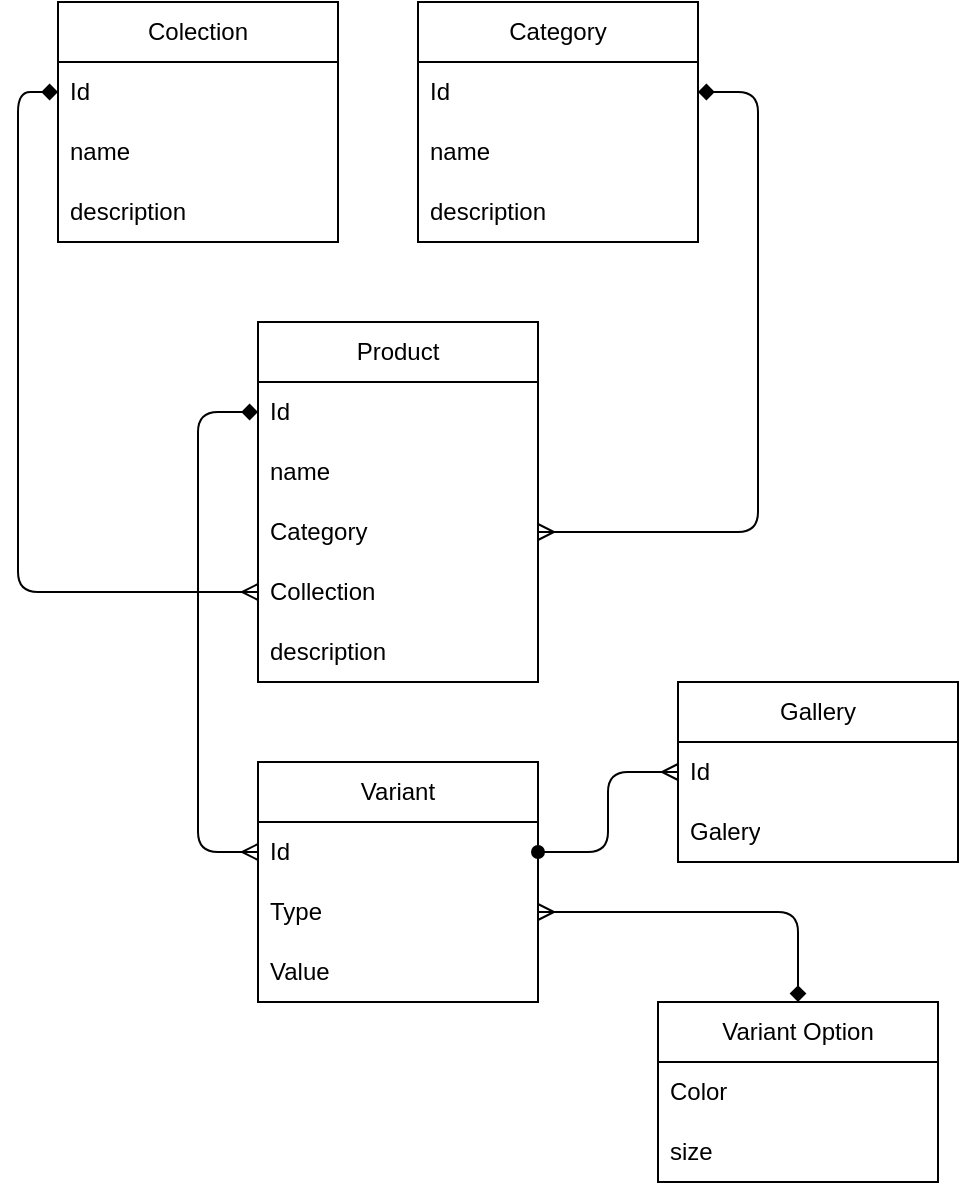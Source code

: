 <mxfile><diagram id="H-k5cJus3axV0q1jfleg" name="Page-1"><mxGraphModel dx="771" dy="607" grid="1" gridSize="10" guides="1" tooltips="1" connect="1" arrows="1" fold="1" page="1" pageScale="1" pageWidth="850" pageHeight="1100" math="0" shadow="0"><root><mxCell id="0"/><mxCell id="1" parent="0"/><mxCell id="2" value="Product" style="swimlane;fontStyle=0;childLayout=stackLayout;horizontal=1;startSize=30;horizontalStack=0;resizeParent=1;resizeParentMax=0;resizeLast=0;collapsible=1;marginBottom=0;whiteSpace=wrap;html=1;" vertex="1" parent="1"><mxGeometry x="300" y="240" width="140" height="180" as="geometry"/></mxCell><mxCell id="3" value="Id" style="text;strokeColor=none;fillColor=none;align=left;verticalAlign=middle;spacingLeft=4;spacingRight=4;overflow=hidden;points=[[0,0.5],[1,0.5]];portConstraint=eastwest;rotatable=0;whiteSpace=wrap;html=1;" vertex="1" parent="2"><mxGeometry y="30" width="140" height="30" as="geometry"/></mxCell><mxCell id="4" value="name" style="text;strokeColor=none;fillColor=none;align=left;verticalAlign=middle;spacingLeft=4;spacingRight=4;overflow=hidden;points=[[0,0.5],[1,0.5]];portConstraint=eastwest;rotatable=0;whiteSpace=wrap;html=1;" vertex="1" parent="2"><mxGeometry y="60" width="140" height="30" as="geometry"/></mxCell><mxCell id="5" value="Category" style="text;strokeColor=none;fillColor=none;align=left;verticalAlign=middle;spacingLeft=4;spacingRight=4;overflow=hidden;points=[[0,0.5],[1,0.5]];portConstraint=eastwest;rotatable=0;whiteSpace=wrap;html=1;" vertex="1" parent="2"><mxGeometry y="90" width="140" height="30" as="geometry"/></mxCell><mxCell id="12" value="Collection" style="text;strokeColor=none;fillColor=none;align=left;verticalAlign=middle;spacingLeft=4;spacingRight=4;overflow=hidden;points=[[0,0.5],[1,0.5]];portConstraint=eastwest;rotatable=0;whiteSpace=wrap;html=1;" vertex="1" parent="2"><mxGeometry y="120" width="140" height="30" as="geometry"/></mxCell><mxCell id="13" value="description" style="text;strokeColor=none;fillColor=none;align=left;verticalAlign=middle;spacingLeft=4;spacingRight=4;overflow=hidden;points=[[0,0.5],[1,0.5]];portConstraint=eastwest;rotatable=0;whiteSpace=wrap;html=1;" vertex="1" parent="2"><mxGeometry y="150" width="140" height="30" as="geometry"/></mxCell><mxCell id="6" value="Colection" style="swimlane;fontStyle=0;childLayout=stackLayout;horizontal=1;startSize=30;horizontalStack=0;resizeParent=1;resizeParentMax=0;resizeLast=0;collapsible=1;marginBottom=0;whiteSpace=wrap;html=1;" vertex="1" parent="1"><mxGeometry x="200" y="80" width="140" height="120" as="geometry"/></mxCell><mxCell id="7" value="Id" style="text;strokeColor=none;fillColor=none;align=left;verticalAlign=middle;spacingLeft=4;spacingRight=4;overflow=hidden;points=[[0,0.5],[1,0.5]];portConstraint=eastwest;rotatable=0;whiteSpace=wrap;html=1;" vertex="1" parent="6"><mxGeometry y="30" width="140" height="30" as="geometry"/></mxCell><mxCell id="11" value="name" style="text;strokeColor=none;fillColor=none;align=left;verticalAlign=middle;spacingLeft=4;spacingRight=4;overflow=hidden;points=[[0,0.5],[1,0.5]];portConstraint=eastwest;rotatable=0;whiteSpace=wrap;html=1;" vertex="1" parent="6"><mxGeometry y="60" width="140" height="30" as="geometry"/></mxCell><mxCell id="8" value="description" style="text;strokeColor=none;fillColor=none;align=left;verticalAlign=middle;spacingLeft=4;spacingRight=4;overflow=hidden;points=[[0,0.5],[1,0.5]];portConstraint=eastwest;rotatable=0;whiteSpace=wrap;html=1;" vertex="1" parent="6"><mxGeometry y="90" width="140" height="30" as="geometry"/></mxCell><mxCell id="14" value="Category" style="swimlane;fontStyle=0;childLayout=stackLayout;horizontal=1;startSize=30;horizontalStack=0;resizeParent=1;resizeParentMax=0;resizeLast=0;collapsible=1;marginBottom=0;whiteSpace=wrap;html=1;" vertex="1" parent="1"><mxGeometry x="380" y="80" width="140" height="120" as="geometry"/></mxCell><mxCell id="15" value="Id" style="text;strokeColor=none;fillColor=none;align=left;verticalAlign=middle;spacingLeft=4;spacingRight=4;overflow=hidden;points=[[0,0.5],[1,0.5]];portConstraint=eastwest;rotatable=0;whiteSpace=wrap;html=1;" vertex="1" parent="14"><mxGeometry y="30" width="140" height="30" as="geometry"/></mxCell><mxCell id="16" value="name" style="text;strokeColor=none;fillColor=none;align=left;verticalAlign=middle;spacingLeft=4;spacingRight=4;overflow=hidden;points=[[0,0.5],[1,0.5]];portConstraint=eastwest;rotatable=0;whiteSpace=wrap;html=1;" vertex="1" parent="14"><mxGeometry y="60" width="140" height="30" as="geometry"/></mxCell><mxCell id="17" value="description" style="text;strokeColor=none;fillColor=none;align=left;verticalAlign=middle;spacingLeft=4;spacingRight=4;overflow=hidden;points=[[0,0.5],[1,0.5]];portConstraint=eastwest;rotatable=0;whiteSpace=wrap;html=1;" vertex="1" parent="14"><mxGeometry y="90" width="140" height="30" as="geometry"/></mxCell><mxCell id="19" style="edgeStyle=elbowEdgeStyle;html=1;exitX=1;exitY=0.5;exitDx=0;exitDy=0;entryX=1;entryY=0.5;entryDx=0;entryDy=0;endArrow=diamond;endFill=1;startArrow=ERmany;startFill=0;" edge="1" parent="1" source="5" target="15"><mxGeometry relative="1" as="geometry"><Array as="points"><mxPoint x="550" y="290"/><mxPoint x="580" y="260"/></Array></mxGeometry></mxCell><mxCell id="21" style="edgeStyle=elbowEdgeStyle;html=1;exitX=0;exitY=0.5;exitDx=0;exitDy=0;entryX=0;entryY=0.5;entryDx=0;entryDy=0;endArrow=diamond;endFill=1;startArrow=ERmany;startFill=0;" edge="1" parent="1" source="12" target="7"><mxGeometry relative="1" as="geometry"><mxPoint y="355" as="sourcePoint"/><mxPoint x="80" y="135" as="targetPoint"/><Array as="points"><mxPoint x="180" y="240"/><mxPoint x="140" y="270"/></Array></mxGeometry></mxCell><mxCell id="22" value="Variant" style="swimlane;fontStyle=0;childLayout=stackLayout;horizontal=1;startSize=30;horizontalStack=0;resizeParent=1;resizeParentMax=0;resizeLast=0;collapsible=1;marginBottom=0;whiteSpace=wrap;html=1;" vertex="1" parent="1"><mxGeometry x="300" y="460" width="140" height="120" as="geometry"/></mxCell><mxCell id="23" value="Id" style="text;strokeColor=none;fillColor=none;align=left;verticalAlign=middle;spacingLeft=4;spacingRight=4;overflow=hidden;points=[[0,0.5],[1,0.5]];portConstraint=eastwest;rotatable=0;whiteSpace=wrap;html=1;" vertex="1" parent="22"><mxGeometry y="30" width="140" height="30" as="geometry"/></mxCell><mxCell id="24" value="Type" style="text;strokeColor=none;fillColor=none;align=left;verticalAlign=middle;spacingLeft=4;spacingRight=4;overflow=hidden;points=[[0,0.5],[1,0.5]];portConstraint=eastwest;rotatable=0;whiteSpace=wrap;html=1;" vertex="1" parent="22"><mxGeometry y="60" width="140" height="30" as="geometry"/></mxCell><mxCell id="25" value="Value" style="text;strokeColor=none;fillColor=none;align=left;verticalAlign=middle;spacingLeft=4;spacingRight=4;overflow=hidden;points=[[0,0.5],[1,0.5]];portConstraint=eastwest;rotatable=0;whiteSpace=wrap;html=1;" vertex="1" parent="22"><mxGeometry y="90" width="140" height="30" as="geometry"/></mxCell><mxCell id="26" value="Variant Option" style="swimlane;fontStyle=0;childLayout=stackLayout;horizontal=1;startSize=30;horizontalStack=0;resizeParent=1;resizeParentMax=0;resizeLast=0;collapsible=1;marginBottom=0;whiteSpace=wrap;html=1;" vertex="1" parent="1"><mxGeometry x="500" y="580" width="140" height="90" as="geometry"/></mxCell><mxCell id="27" value="Color" style="text;strokeColor=none;fillColor=none;align=left;verticalAlign=middle;spacingLeft=4;spacingRight=4;overflow=hidden;points=[[0,0.5],[1,0.5]];portConstraint=eastwest;rotatable=0;whiteSpace=wrap;html=1;" vertex="1" parent="26"><mxGeometry y="30" width="140" height="30" as="geometry"/></mxCell><mxCell id="28" value="size" style="text;strokeColor=none;fillColor=none;align=left;verticalAlign=middle;spacingLeft=4;spacingRight=4;overflow=hidden;points=[[0,0.5],[1,0.5]];portConstraint=eastwest;rotatable=0;whiteSpace=wrap;html=1;" vertex="1" parent="26"><mxGeometry y="60" width="140" height="30" as="geometry"/></mxCell><mxCell id="30" style="edgeStyle=elbowEdgeStyle;html=1;exitX=1;exitY=0.5;exitDx=0;exitDy=0;entryX=0.5;entryY=0;entryDx=0;entryDy=0;startArrow=ERmany;startFill=0;endArrow=diamond;endFill=1;" edge="1" parent="1" source="24" target="26"><mxGeometry relative="1" as="geometry"><Array as="points"><mxPoint x="570" y="550"/><mxPoint x="510" y="440"/><mxPoint x="480" y="480"/><mxPoint x="470" y="450"/><mxPoint x="510" y="410"/></Array></mxGeometry></mxCell><mxCell id="31" style="edgeStyle=elbowEdgeStyle;html=1;exitX=0;exitY=0.5;exitDx=0;exitDy=0;startArrow=ERmany;startFill=0;endArrow=diamond;endFill=1;entryX=0;entryY=0.5;entryDx=0;entryDy=0;" edge="1" parent="1" source="23" target="3"><mxGeometry relative="1" as="geometry"><mxPoint x="260" y="290" as="targetPoint"/><Array as="points"><mxPoint x="270" y="450"/></Array></mxGeometry></mxCell><mxCell id="32" value="Gallery" style="swimlane;fontStyle=0;childLayout=stackLayout;horizontal=1;startSize=30;horizontalStack=0;resizeParent=1;resizeParentMax=0;resizeLast=0;collapsible=1;marginBottom=0;whiteSpace=wrap;html=1;" vertex="1" parent="1"><mxGeometry x="510" y="420" width="140" height="90" as="geometry"/></mxCell><mxCell id="33" value="Id" style="text;strokeColor=none;fillColor=none;align=left;verticalAlign=middle;spacingLeft=4;spacingRight=4;overflow=hidden;points=[[0,0.5],[1,0.5]];portConstraint=eastwest;rotatable=0;whiteSpace=wrap;html=1;" vertex="1" parent="32"><mxGeometry y="30" width="140" height="30" as="geometry"/></mxCell><mxCell id="34" value="Galery" style="text;strokeColor=none;fillColor=none;align=left;verticalAlign=middle;spacingLeft=4;spacingRight=4;overflow=hidden;points=[[0,0.5],[1,0.5]];portConstraint=eastwest;rotatable=0;whiteSpace=wrap;html=1;" vertex="1" parent="32"><mxGeometry y="60" width="140" height="30" as="geometry"/></mxCell><mxCell id="36" style="edgeStyle=elbowEdgeStyle;html=1;exitX=1;exitY=0.5;exitDx=0;exitDy=0;entryX=0;entryY=0.5;entryDx=0;entryDy=0;startArrow=oval;startFill=1;endArrow=ERmany;endFill=0;" edge="1" parent="1" source="23" target="32"><mxGeometry relative="1" as="geometry"/></mxCell></root></mxGraphModel></diagram></mxfile>